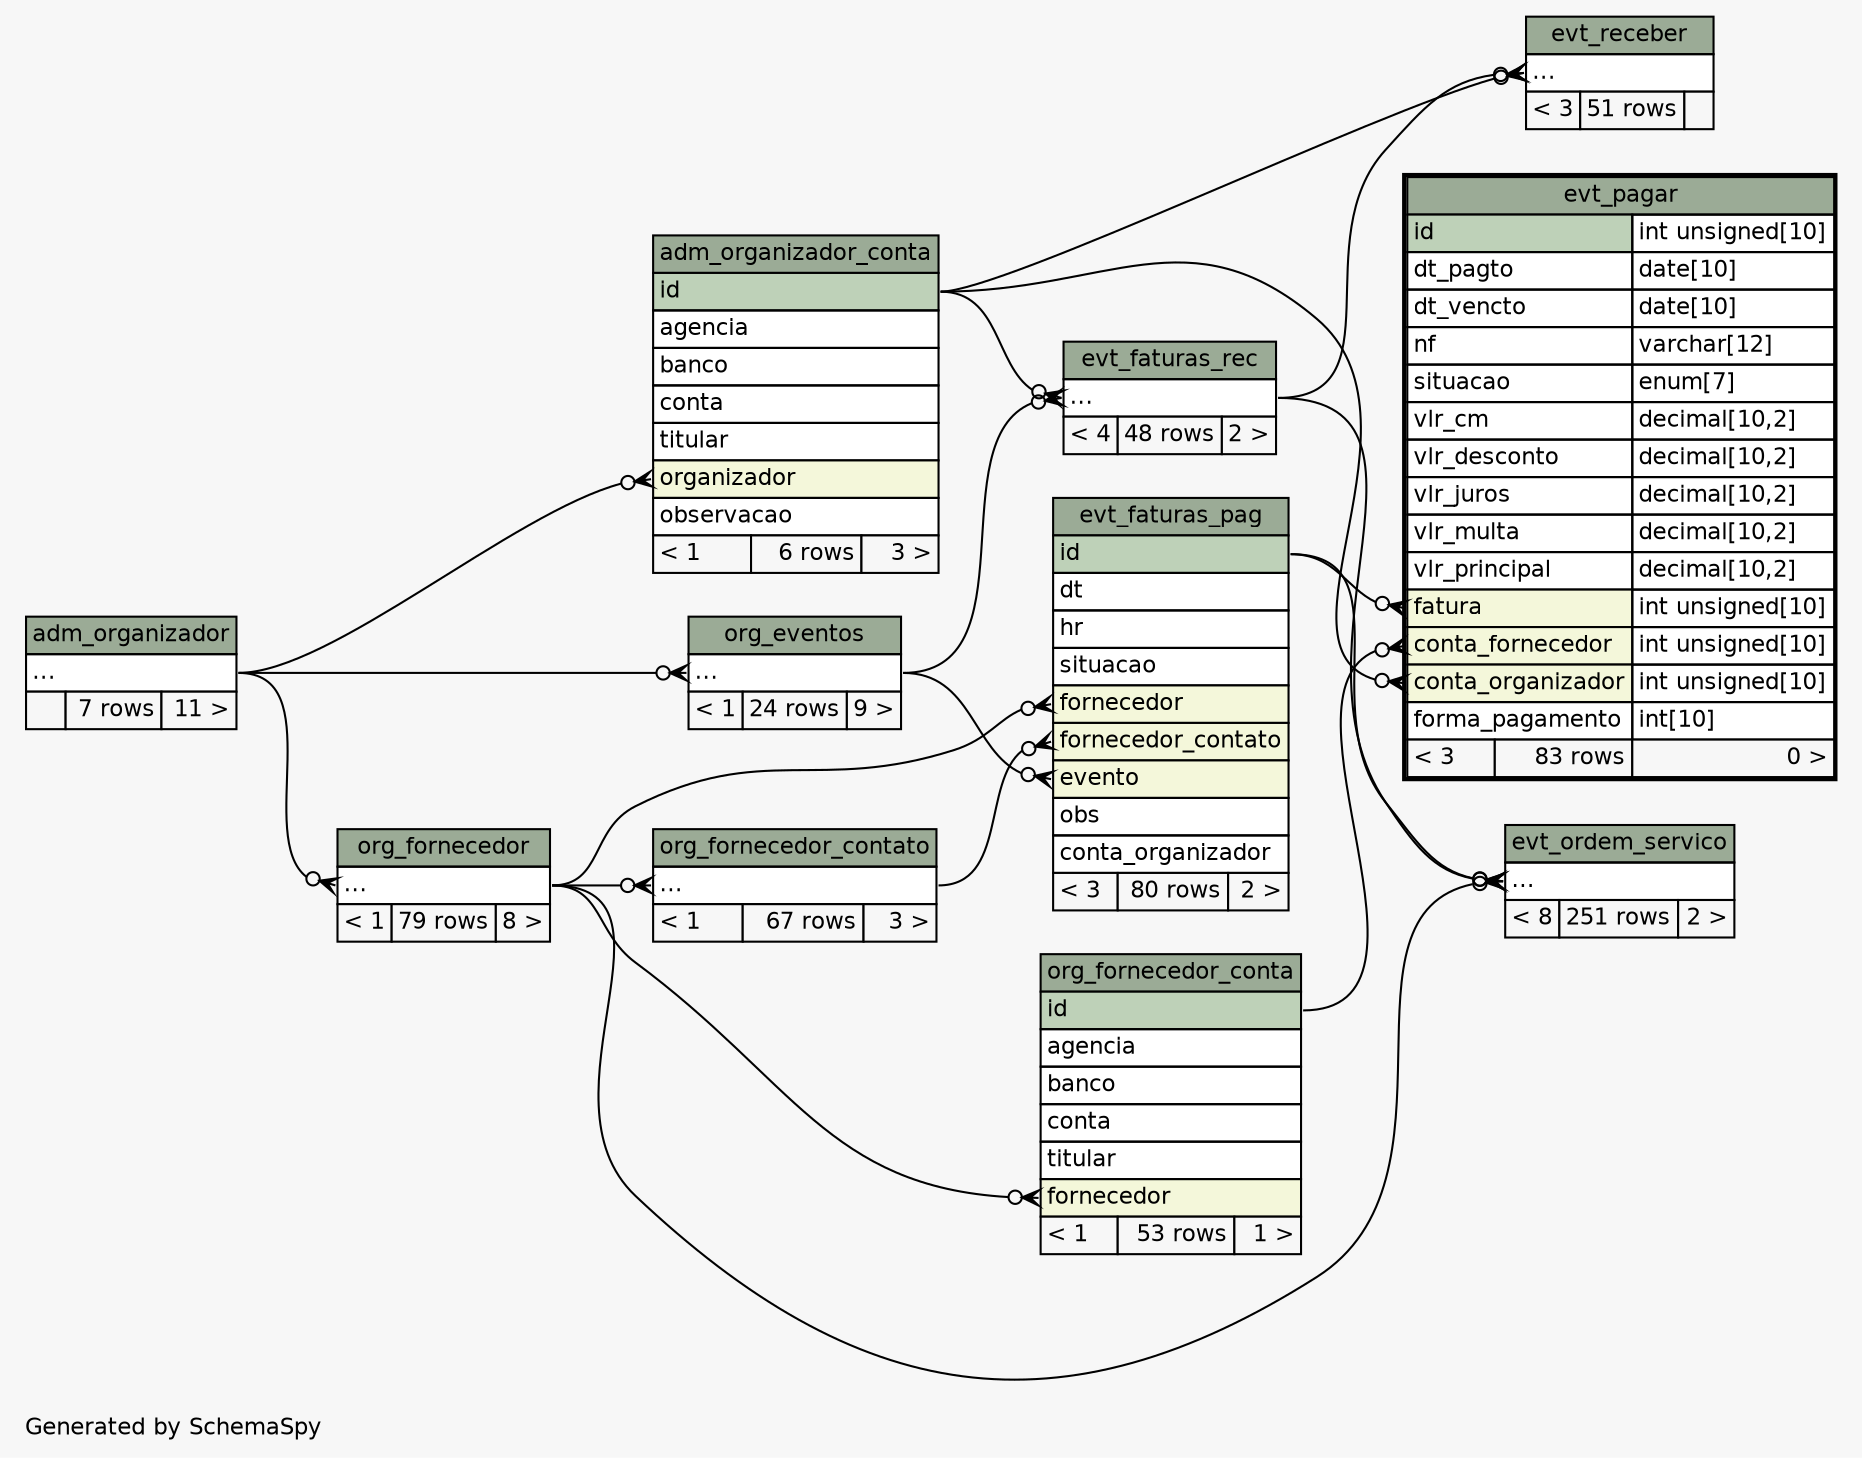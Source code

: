 // dot 2.38.0 on Windows 10 10.0
// SchemaSpy rev 590
digraph "twoDegreesRelationshipsDiagram" {
  graph [
    rankdir="RL"
    bgcolor="#f7f7f7"
    label="\nGenerated by SchemaSpy"
    labeljust="l"
    nodesep="0.18"
    ranksep="0.46"
    fontname="Helvetica"
    fontsize="11"
  ];
  node [
    fontname="Helvetica"
    fontsize="11"
    shape="plaintext"
  ];
  edge [
    arrowsize="0.8"
  ];
  "adm_organizador_conta":"organizador":w -> "adm_organizador":"elipses":e [arrowhead=none dir=back arrowtail=crowodot];
  "evt_faturas_pag":"evento":w -> "org_eventos":"elipses":e [arrowhead=none dir=back arrowtail=crowodot];
  "evt_faturas_pag":"fornecedor":w -> "org_fornecedor":"elipses":e [arrowhead=none dir=back arrowtail=crowodot];
  "evt_faturas_pag":"fornecedor_contato":w -> "org_fornecedor_contato":"elipses":e [arrowhead=none dir=back arrowtail=crowodot];
  "evt_faturas_rec":"elipses":w -> "adm_organizador_conta":"id":e [arrowhead=none dir=back arrowtail=crowodot];
  "evt_faturas_rec":"elipses":w -> "org_eventos":"elipses":e [arrowhead=none dir=back arrowtail=crowodot];
  "evt_ordem_servico":"elipses":w -> "evt_faturas_pag":"id":e [arrowhead=none dir=back arrowtail=crowodot];
  "evt_ordem_servico":"elipses":w -> "evt_faturas_rec":"elipses":e [arrowhead=none dir=back arrowtail=crowodot];
  "evt_ordem_servico":"elipses":w -> "org_fornecedor":"elipses":e [arrowhead=none dir=back arrowtail=crowodot];
  "evt_pagar":"conta_fornecedor":w -> "org_fornecedor_conta":"id":e [arrowhead=none dir=back arrowtail=crowodot];
  "evt_pagar":"conta_organizador":w -> "adm_organizador_conta":"id":e [arrowhead=none dir=back arrowtail=crowodot];
  "evt_pagar":"fatura":w -> "evt_faturas_pag":"id":e [arrowhead=none dir=back arrowtail=crowodot];
  "evt_receber":"elipses":w -> "adm_organizador_conta":"id":e [arrowhead=none dir=back arrowtail=crowodot];
  "evt_receber":"elipses":w -> "evt_faturas_rec":"elipses":e [arrowhead=none dir=back arrowtail=crowodot];
  "org_eventos":"elipses":w -> "adm_organizador":"elipses":e [arrowhead=none dir=back arrowtail=crowodot];
  "org_fornecedor":"elipses":w -> "adm_organizador":"elipses":e [arrowhead=none dir=back arrowtail=crowodot];
  "org_fornecedor_conta":"fornecedor":w -> "org_fornecedor":"elipses":e [arrowhead=none dir=back arrowtail=crowodot];
  "org_fornecedor_contato":"elipses":w -> "org_fornecedor":"elipses":e [arrowhead=none dir=back arrowtail=crowodot];
  "adm_organizador" [
    label=<
    <TABLE BORDER="0" CELLBORDER="1" CELLSPACING="0" BGCOLOR="#ffffff">
      <TR><TD COLSPAN="3" BGCOLOR="#9bab96" ALIGN="CENTER">adm_organizador</TD></TR>
      <TR><TD PORT="elipses" COLSPAN="3" ALIGN="LEFT">...</TD></TR>
      <TR><TD ALIGN="LEFT" BGCOLOR="#f7f7f7">  </TD><TD ALIGN="RIGHT" BGCOLOR="#f7f7f7">7 rows</TD><TD ALIGN="RIGHT" BGCOLOR="#f7f7f7">11 &gt;</TD></TR>
    </TABLE>>
    URL="adm_organizador.html"
    tooltip="adm_organizador"
  ];
  "adm_organizador_conta" [
    label=<
    <TABLE BORDER="0" CELLBORDER="1" CELLSPACING="0" BGCOLOR="#ffffff">
      <TR><TD COLSPAN="3" BGCOLOR="#9bab96" ALIGN="CENTER">adm_organizador_conta</TD></TR>
      <TR><TD PORT="id" COLSPAN="3" BGCOLOR="#bed1b8" ALIGN="LEFT">id</TD></TR>
      <TR><TD PORT="agencia" COLSPAN="3" ALIGN="LEFT">agencia</TD></TR>
      <TR><TD PORT="banco" COLSPAN="3" ALIGN="LEFT">banco</TD></TR>
      <TR><TD PORT="conta" COLSPAN="3" ALIGN="LEFT">conta</TD></TR>
      <TR><TD PORT="titular" COLSPAN="3" ALIGN="LEFT">titular</TD></TR>
      <TR><TD PORT="organizador" COLSPAN="3" BGCOLOR="#f4f7da" ALIGN="LEFT">organizador</TD></TR>
      <TR><TD PORT="observacao" COLSPAN="3" ALIGN="LEFT">observacao</TD></TR>
      <TR><TD ALIGN="LEFT" BGCOLOR="#f7f7f7">&lt; 1</TD><TD ALIGN="RIGHT" BGCOLOR="#f7f7f7">6 rows</TD><TD ALIGN="RIGHT" BGCOLOR="#f7f7f7">3 &gt;</TD></TR>
    </TABLE>>
    URL="adm_organizador_conta.html"
    tooltip="adm_organizador_conta"
  ];
  "evt_faturas_pag" [
    label=<
    <TABLE BORDER="0" CELLBORDER="1" CELLSPACING="0" BGCOLOR="#ffffff">
      <TR><TD COLSPAN="3" BGCOLOR="#9bab96" ALIGN="CENTER">evt_faturas_pag</TD></TR>
      <TR><TD PORT="id" COLSPAN="3" BGCOLOR="#bed1b8" ALIGN="LEFT">id</TD></TR>
      <TR><TD PORT="dt" COLSPAN="3" ALIGN="LEFT">dt</TD></TR>
      <TR><TD PORT="hr" COLSPAN="3" ALIGN="LEFT">hr</TD></TR>
      <TR><TD PORT="situacao" COLSPAN="3" ALIGN="LEFT">situacao</TD></TR>
      <TR><TD PORT="fornecedor" COLSPAN="3" BGCOLOR="#f4f7da" ALIGN="LEFT">fornecedor</TD></TR>
      <TR><TD PORT="fornecedor_contato" COLSPAN="3" BGCOLOR="#f4f7da" ALIGN="LEFT">fornecedor_contato</TD></TR>
      <TR><TD PORT="evento" COLSPAN="3" BGCOLOR="#f4f7da" ALIGN="LEFT">evento</TD></TR>
      <TR><TD PORT="obs" COLSPAN="3" ALIGN="LEFT">obs</TD></TR>
      <TR><TD PORT="conta_organizador" COLSPAN="3" ALIGN="LEFT">conta_organizador</TD></TR>
      <TR><TD ALIGN="LEFT" BGCOLOR="#f7f7f7">&lt; 3</TD><TD ALIGN="RIGHT" BGCOLOR="#f7f7f7">80 rows</TD><TD ALIGN="RIGHT" BGCOLOR="#f7f7f7">2 &gt;</TD></TR>
    </TABLE>>
    URL="evt_faturas_pag.html"
    tooltip="evt_faturas_pag"
  ];
  "evt_faturas_rec" [
    label=<
    <TABLE BORDER="0" CELLBORDER="1" CELLSPACING="0" BGCOLOR="#ffffff">
      <TR><TD COLSPAN="3" BGCOLOR="#9bab96" ALIGN="CENTER">evt_faturas_rec</TD></TR>
      <TR><TD PORT="elipses" COLSPAN="3" ALIGN="LEFT">...</TD></TR>
      <TR><TD ALIGN="LEFT" BGCOLOR="#f7f7f7">&lt; 4</TD><TD ALIGN="RIGHT" BGCOLOR="#f7f7f7">48 rows</TD><TD ALIGN="RIGHT" BGCOLOR="#f7f7f7">2 &gt;</TD></TR>
    </TABLE>>
    URL="evt_faturas_rec.html"
    tooltip="evt_faturas_rec"
  ];
  "evt_ordem_servico" [
    label=<
    <TABLE BORDER="0" CELLBORDER="1" CELLSPACING="0" BGCOLOR="#ffffff">
      <TR><TD COLSPAN="3" BGCOLOR="#9bab96" ALIGN="CENTER">evt_ordem_servico</TD></TR>
      <TR><TD PORT="elipses" COLSPAN="3" ALIGN="LEFT">...</TD></TR>
      <TR><TD ALIGN="LEFT" BGCOLOR="#f7f7f7">&lt; 8</TD><TD ALIGN="RIGHT" BGCOLOR="#f7f7f7">251 rows</TD><TD ALIGN="RIGHT" BGCOLOR="#f7f7f7">2 &gt;</TD></TR>
    </TABLE>>
    URL="evt_ordem_servico.html"
    tooltip="evt_ordem_servico"
  ];
  "evt_pagar" [
    label=<
    <TABLE BORDER="2" CELLBORDER="1" CELLSPACING="0" BGCOLOR="#ffffff">
      <TR><TD COLSPAN="3" BGCOLOR="#9bab96" ALIGN="CENTER">evt_pagar</TD></TR>
      <TR><TD PORT="id" COLSPAN="2" BGCOLOR="#bed1b8" ALIGN="LEFT">id</TD><TD PORT="id.type" ALIGN="LEFT">int unsigned[10]</TD></TR>
      <TR><TD PORT="dt_pagto" COLSPAN="2" ALIGN="LEFT">dt_pagto</TD><TD PORT="dt_pagto.type" ALIGN="LEFT">date[10]</TD></TR>
      <TR><TD PORT="dt_vencto" COLSPAN="2" ALIGN="LEFT">dt_vencto</TD><TD PORT="dt_vencto.type" ALIGN="LEFT">date[10]</TD></TR>
      <TR><TD PORT="nf" COLSPAN="2" ALIGN="LEFT">nf</TD><TD PORT="nf.type" ALIGN="LEFT">varchar[12]</TD></TR>
      <TR><TD PORT="situacao" COLSPAN="2" ALIGN="LEFT">situacao</TD><TD PORT="situacao.type" ALIGN="LEFT">enum[7]</TD></TR>
      <TR><TD PORT="vlr_cm" COLSPAN="2" ALIGN="LEFT">vlr_cm</TD><TD PORT="vlr_cm.type" ALIGN="LEFT">decimal[10,2]</TD></TR>
      <TR><TD PORT="vlr_desconto" COLSPAN="2" ALIGN="LEFT">vlr_desconto</TD><TD PORT="vlr_desconto.type" ALIGN="LEFT">decimal[10,2]</TD></TR>
      <TR><TD PORT="vlr_juros" COLSPAN="2" ALIGN="LEFT">vlr_juros</TD><TD PORT="vlr_juros.type" ALIGN="LEFT">decimal[10,2]</TD></TR>
      <TR><TD PORT="vlr_multa" COLSPAN="2" ALIGN="LEFT">vlr_multa</TD><TD PORT="vlr_multa.type" ALIGN="LEFT">decimal[10,2]</TD></TR>
      <TR><TD PORT="vlr_principal" COLSPAN="2" ALIGN="LEFT">vlr_principal</TD><TD PORT="vlr_principal.type" ALIGN="LEFT">decimal[10,2]</TD></TR>
      <TR><TD PORT="fatura" COLSPAN="2" BGCOLOR="#f4f7da" ALIGN="LEFT">fatura</TD><TD PORT="fatura.type" ALIGN="LEFT">int unsigned[10]</TD></TR>
      <TR><TD PORT="conta_fornecedor" COLSPAN="2" BGCOLOR="#f4f7da" ALIGN="LEFT">conta_fornecedor</TD><TD PORT="conta_fornecedor.type" ALIGN="LEFT">int unsigned[10]</TD></TR>
      <TR><TD PORT="conta_organizador" COLSPAN="2" BGCOLOR="#f4f7da" ALIGN="LEFT">conta_organizador</TD><TD PORT="conta_organizador.type" ALIGN="LEFT">int unsigned[10]</TD></TR>
      <TR><TD PORT="forma_pagamento" COLSPAN="2" ALIGN="LEFT">forma_pagamento</TD><TD PORT="forma_pagamento.type" ALIGN="LEFT">int[10]</TD></TR>
      <TR><TD ALIGN="LEFT" BGCOLOR="#f7f7f7">&lt; 3</TD><TD ALIGN="RIGHT" BGCOLOR="#f7f7f7">83 rows</TD><TD ALIGN="RIGHT" BGCOLOR="#f7f7f7">0 &gt;</TD></TR>
    </TABLE>>
    URL="evt_pagar.html"
    tooltip="evt_pagar"
  ];
  "evt_receber" [
    label=<
    <TABLE BORDER="0" CELLBORDER="1" CELLSPACING="0" BGCOLOR="#ffffff">
      <TR><TD COLSPAN="3" BGCOLOR="#9bab96" ALIGN="CENTER">evt_receber</TD></TR>
      <TR><TD PORT="elipses" COLSPAN="3" ALIGN="LEFT">...</TD></TR>
      <TR><TD ALIGN="LEFT" BGCOLOR="#f7f7f7">&lt; 3</TD><TD ALIGN="RIGHT" BGCOLOR="#f7f7f7">51 rows</TD><TD ALIGN="RIGHT" BGCOLOR="#f7f7f7">  </TD></TR>
    </TABLE>>
    URL="evt_receber.html"
    tooltip="evt_receber"
  ];
  "org_eventos" [
    label=<
    <TABLE BORDER="0" CELLBORDER="1" CELLSPACING="0" BGCOLOR="#ffffff">
      <TR><TD COLSPAN="3" BGCOLOR="#9bab96" ALIGN="CENTER">org_eventos</TD></TR>
      <TR><TD PORT="elipses" COLSPAN="3" ALIGN="LEFT">...</TD></TR>
      <TR><TD ALIGN="LEFT" BGCOLOR="#f7f7f7">&lt; 1</TD><TD ALIGN="RIGHT" BGCOLOR="#f7f7f7">24 rows</TD><TD ALIGN="RIGHT" BGCOLOR="#f7f7f7">9 &gt;</TD></TR>
    </TABLE>>
    URL="org_eventos.html"
    tooltip="org_eventos"
  ];
  "org_fornecedor" [
    label=<
    <TABLE BORDER="0" CELLBORDER="1" CELLSPACING="0" BGCOLOR="#ffffff">
      <TR><TD COLSPAN="3" BGCOLOR="#9bab96" ALIGN="CENTER">org_fornecedor</TD></TR>
      <TR><TD PORT="elipses" COLSPAN="3" ALIGN="LEFT">...</TD></TR>
      <TR><TD ALIGN="LEFT" BGCOLOR="#f7f7f7">&lt; 1</TD><TD ALIGN="RIGHT" BGCOLOR="#f7f7f7">79 rows</TD><TD ALIGN="RIGHT" BGCOLOR="#f7f7f7">8 &gt;</TD></TR>
    </TABLE>>
    URL="org_fornecedor.html"
    tooltip="org_fornecedor"
  ];
  "org_fornecedor_conta" [
    label=<
    <TABLE BORDER="0" CELLBORDER="1" CELLSPACING="0" BGCOLOR="#ffffff">
      <TR><TD COLSPAN="3" BGCOLOR="#9bab96" ALIGN="CENTER">org_fornecedor_conta</TD></TR>
      <TR><TD PORT="id" COLSPAN="3" BGCOLOR="#bed1b8" ALIGN="LEFT">id</TD></TR>
      <TR><TD PORT="agencia" COLSPAN="3" ALIGN="LEFT">agencia</TD></TR>
      <TR><TD PORT="banco" COLSPAN="3" ALIGN="LEFT">banco</TD></TR>
      <TR><TD PORT="conta" COLSPAN="3" ALIGN="LEFT">conta</TD></TR>
      <TR><TD PORT="titular" COLSPAN="3" ALIGN="LEFT">titular</TD></TR>
      <TR><TD PORT="fornecedor" COLSPAN="3" BGCOLOR="#f4f7da" ALIGN="LEFT">fornecedor</TD></TR>
      <TR><TD ALIGN="LEFT" BGCOLOR="#f7f7f7">&lt; 1</TD><TD ALIGN="RIGHT" BGCOLOR="#f7f7f7">53 rows</TD><TD ALIGN="RIGHT" BGCOLOR="#f7f7f7">1 &gt;</TD></TR>
    </TABLE>>
    URL="org_fornecedor_conta.html"
    tooltip="org_fornecedor_conta"
  ];
  "org_fornecedor_contato" [
    label=<
    <TABLE BORDER="0" CELLBORDER="1" CELLSPACING="0" BGCOLOR="#ffffff">
      <TR><TD COLSPAN="3" BGCOLOR="#9bab96" ALIGN="CENTER">org_fornecedor_contato</TD></TR>
      <TR><TD PORT="elipses" COLSPAN="3" ALIGN="LEFT">...</TD></TR>
      <TR><TD ALIGN="LEFT" BGCOLOR="#f7f7f7">&lt; 1</TD><TD ALIGN="RIGHT" BGCOLOR="#f7f7f7">67 rows</TD><TD ALIGN="RIGHT" BGCOLOR="#f7f7f7">3 &gt;</TD></TR>
    </TABLE>>
    URL="org_fornecedor_contato.html"
    tooltip="org_fornecedor_contato"
  ];
}
